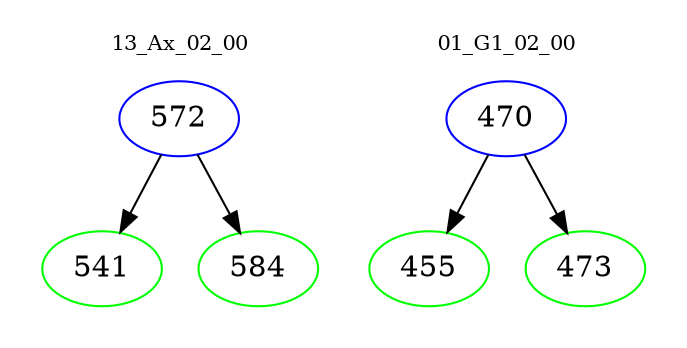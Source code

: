 digraph{
subgraph cluster_0 {
color = white
label = "13_Ax_02_00";
fontsize=10;
T0_572 [label="572", color="blue"]
T0_572 -> T0_541 [color="black"]
T0_541 [label="541", color="green"]
T0_572 -> T0_584 [color="black"]
T0_584 [label="584", color="green"]
}
subgraph cluster_1 {
color = white
label = "01_G1_02_00";
fontsize=10;
T1_470 [label="470", color="blue"]
T1_470 -> T1_455 [color="black"]
T1_455 [label="455", color="green"]
T1_470 -> T1_473 [color="black"]
T1_473 [label="473", color="green"]
}
}
